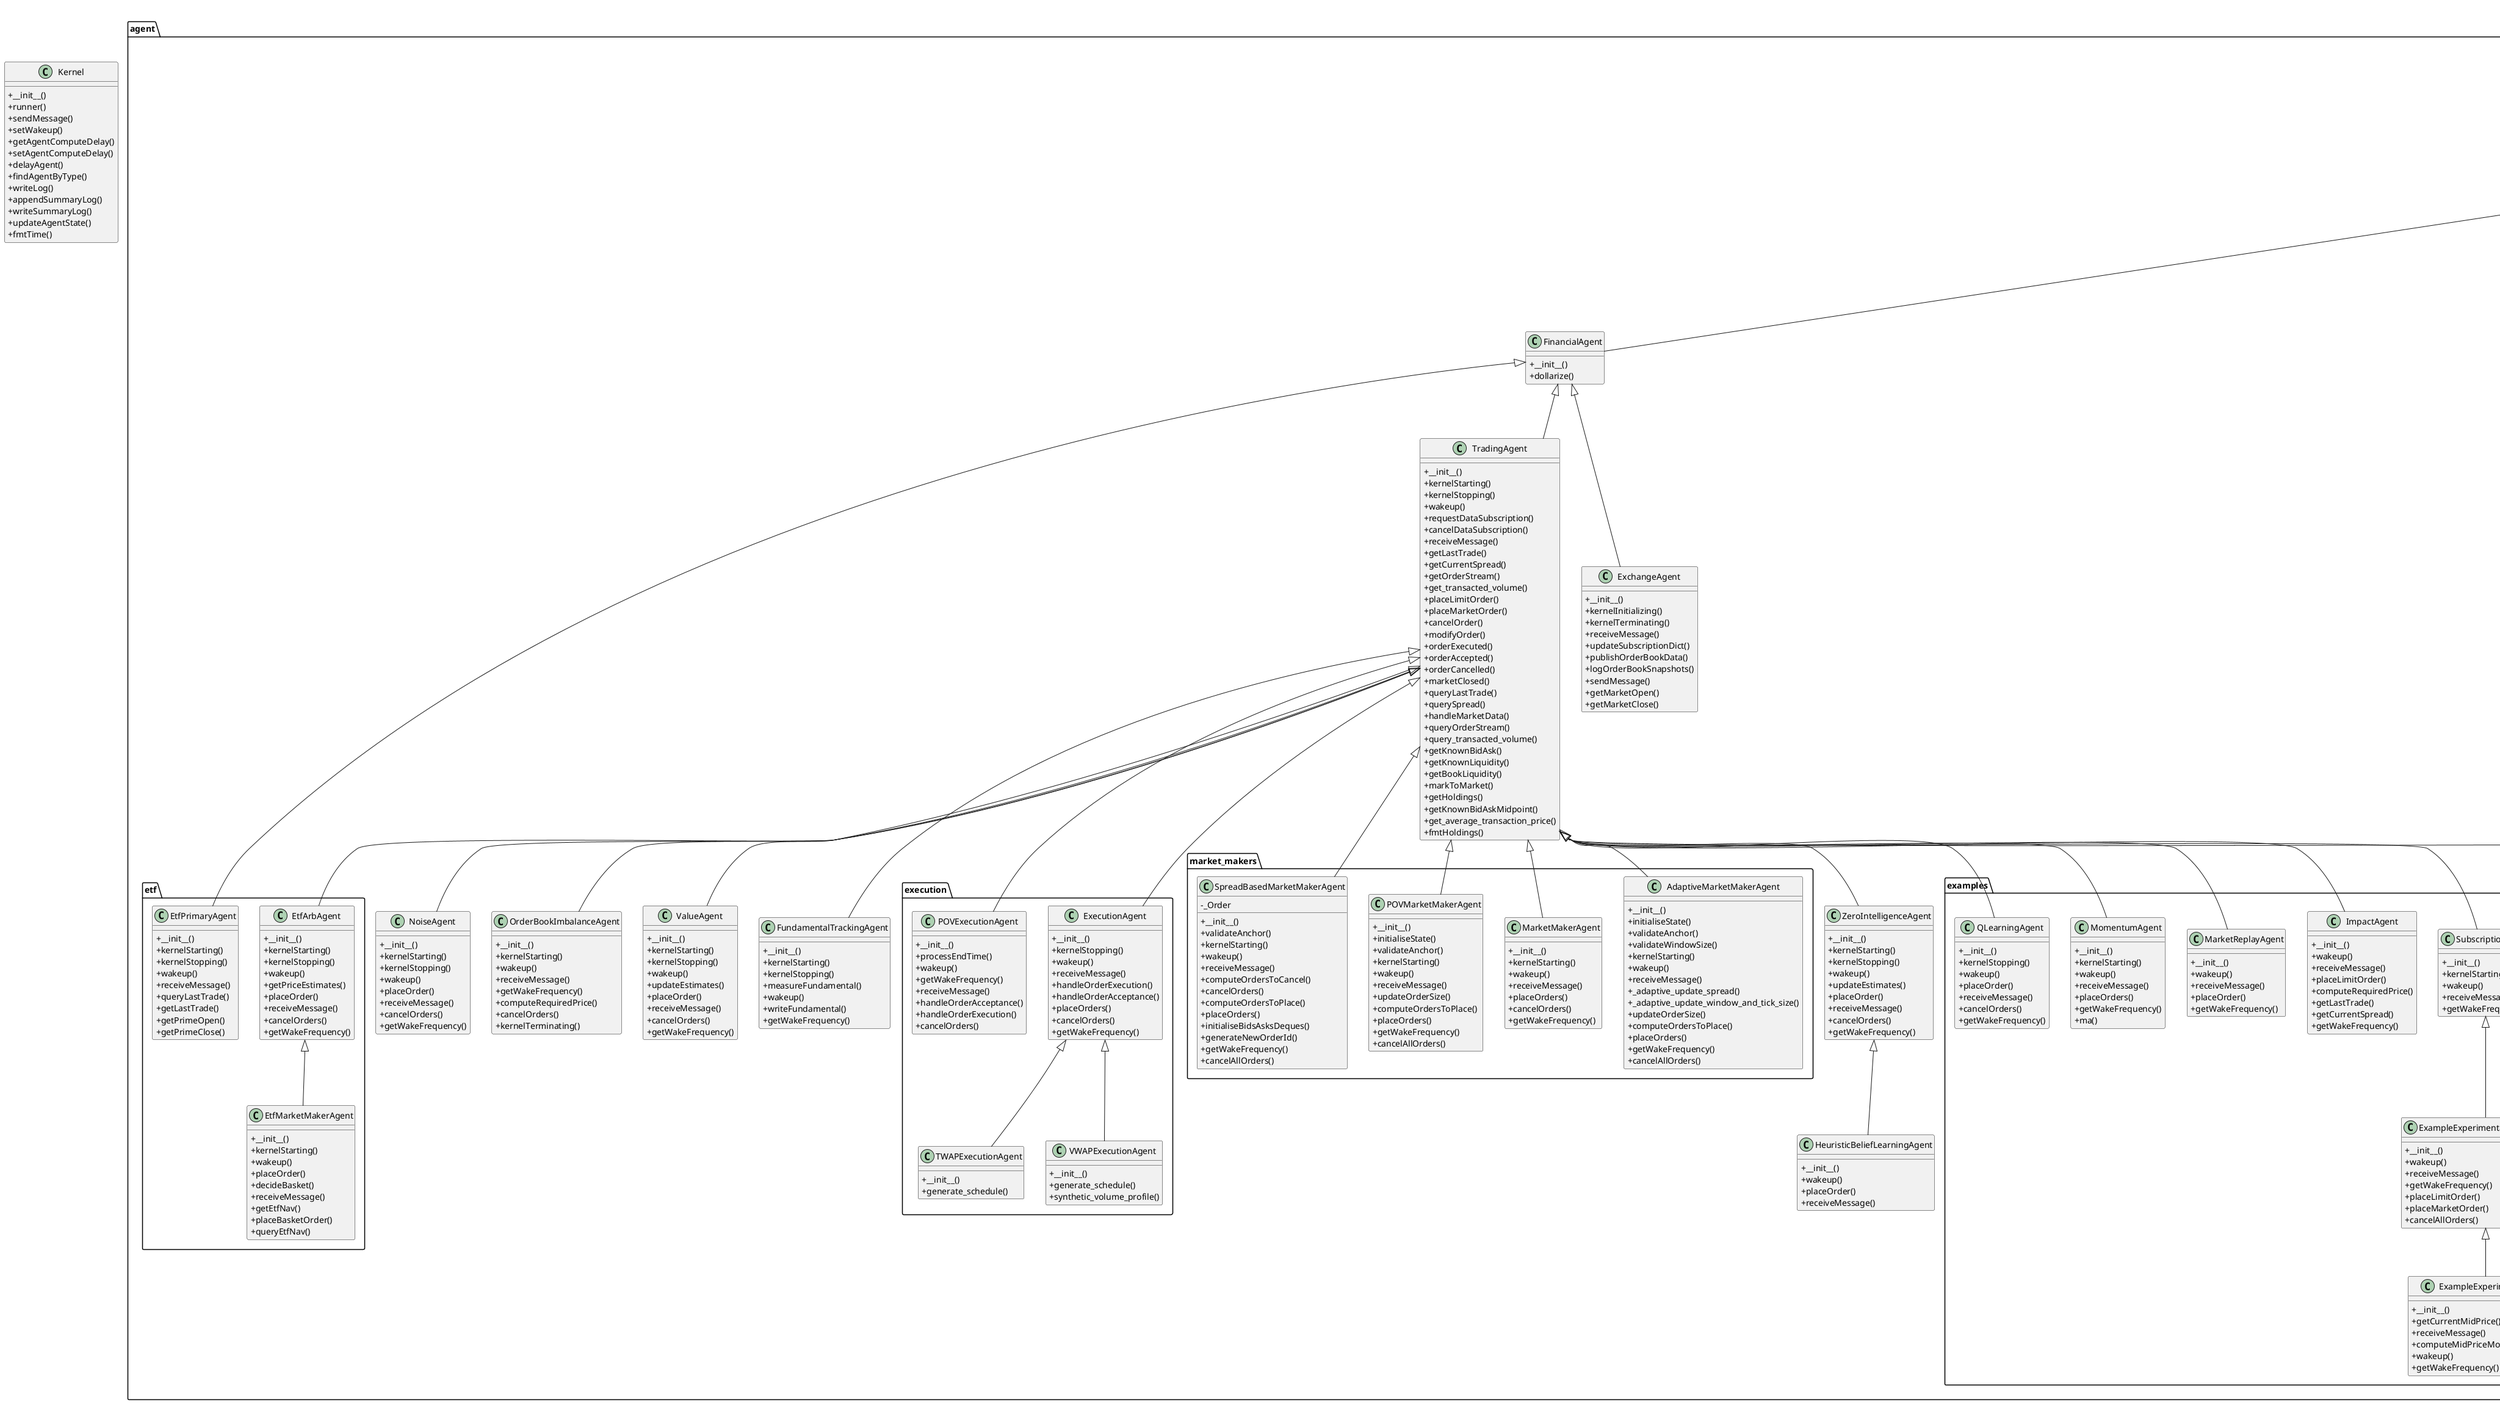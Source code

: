 @startuml
skinparam classAttributeIconSize 0

'' ===== From: Kernel =====
class Kernel {
  + __init__()
  + runner()
  + sendMessage()
  + setWakeup()
  + getAgentComputeDelay()
  + setAgentComputeDelay()
  + delayAgent()
  + findAgentByType()
  + writeLog()
  + appendSummaryLog()
  + writeSummaryLog()
  + updateAgentState()
  + fmtTime()
}

'' ===== From: agent/Agent =====
package agent {
class Agent {
  + __init__()
  + kernelInitializing()
  + kernelStarting()
  + kernelStopping()
  + kernelTerminating()
  + logEvent()
  + receiveMessage()
  + wakeup()
  + sendMessage()
  + setWakeup()
  + getComputationDelay()
  + setComputationDelay()
  + delay()
  + writeLog()
  + updateAgentState()
  + __lt__()
}
}

'' ===== From: agent/ExchangeAgent =====
package agent {
class ExchangeAgent {
  + __init__()
  + kernelInitializing()
  + kernelTerminating()
  + receiveMessage()
  + updateSubscriptionDict()
  + publishOrderBookData()
  + logOrderBookSnapshots()
  + sendMessage()
  + getMarketOpen()
  + getMarketClose()
}
FinancialAgent <|-- ExchangeAgent
}

'' ===== From: agent/FinancialAgent =====
package agent {
class FinancialAgent {
  + __init__()
  + dollarize()
}
Agent <|-- FinancialAgent
}

'' ===== From: agent/FundamentalTrackingAgent =====
package agent {
class FundamentalTrackingAgent {
  + __init__()
  + kernelStarting()
  + kernelStopping()
  + measureFundamental()
  + wakeup()
  + writeFundamental()
  + getWakeFrequency()
}
TradingAgent <|-- FundamentalTrackingAgent
}

'' ===== From: agent/HeuristicBeliefLearningAgent =====
package agent {
class HeuristicBeliefLearningAgent {
  + __init__()
  + wakeup()
  + placeOrder()
  + receiveMessage()
}
ZeroIntelligenceAgent <|-- HeuristicBeliefLearningAgent
}

'' ===== From: agent/NoiseAgent =====
package agent {
class NoiseAgent {
  + __init__()
  + kernelStarting()
  + kernelStopping()
  + wakeup()
  + placeOrder()
  + receiveMessage()
  + cancelOrders()
  + getWakeFrequency()
}
TradingAgent <|-- NoiseAgent
}

'' ===== From: agent/OrderBookImbalanceAgent =====
package agent {
class OrderBookImbalanceAgent {
  + __init__()
  + kernelStarting()
  + wakeup()
  + receiveMessage()
  + getWakeFrequency()
  + computeRequiredPrice()
  + cancelOrders()
  + kernelTerminating()
}
TradingAgent <|-- OrderBookImbalanceAgent
}

'' ===== From: agent/TradingAgent =====
package agent {
class TradingAgent {
  + __init__()
  + kernelStarting()
  + kernelStopping()
  + wakeup()
  + requestDataSubscription()
  + cancelDataSubscription()
  + receiveMessage()
  + getLastTrade()
  + getCurrentSpread()
  + getOrderStream()
  + get_transacted_volume()
  + placeLimitOrder()
  + placeMarketOrder()
  + cancelOrder()
  + modifyOrder()
  + orderExecuted()
  + orderAccepted()
  + orderCancelled()
  + marketClosed()
  + queryLastTrade()
  + querySpread()
  + handleMarketData()
  + queryOrderStream()
  + query_transacted_volume()
  + getKnownBidAsk()
  + getKnownLiquidity()
  + getBookLiquidity()
  + markToMarket()
  + getHoldings()
  + getKnownBidAskMidpoint()
  + get_average_transaction_price()
  + fmtHoldings()
}
FinancialAgent <|-- TradingAgent
}

'' ===== From: agent/ValueAgent =====
package agent {
class ValueAgent {
  + __init__()
  + kernelStarting()
  + kernelStopping()
  + wakeup()
  + updateEstimates()
  + placeOrder()
  + receiveMessage()
  + cancelOrders()
  + getWakeFrequency()
}
TradingAgent <|-- ValueAgent
}

'' ===== From: agent/ZeroIntelligenceAgent =====
package agent {
class ZeroIntelligenceAgent {
  + __init__()
  + kernelStarting()
  + kernelStopping()
  + wakeup()
  + updateEstimates()
  + placeOrder()
  + receiveMessage()
  + cancelOrders()
  + getWakeFrequency()
}
TradingAgent <|-- ZeroIntelligenceAgent
}

'' ===== From: agent/etf/EtfArbAgent =====
package agent.etf {
class EtfArbAgent {
  + __init__()
  + kernelStarting()
  + kernelStopping()
  + wakeup()
  + getPriceEstimates()
  + placeOrder()
  + receiveMessage()
  + cancelOrders()
  + getWakeFrequency()
}
TradingAgent <|-- EtfArbAgent
}

'' ===== From: agent/etf/EtfMarketMakerAgent =====
package agent.etf {
class EtfMarketMakerAgent {
  + __init__()
  + kernelStarting()
  + wakeup()
  + placeOrder()
  + decideBasket()
  + receiveMessage()
  + getEtfNav()
  + placeBasketOrder()
  + queryEtfNav()
}
EtfArbAgent <|-- EtfMarketMakerAgent
}

'' ===== From: agent/etf/EtfPrimaryAgent =====
package agent.etf {
class EtfPrimaryAgent {
  + __init__()
  + kernelStarting()
  + kernelStopping()
  + wakeup()
  + receiveMessage()
  + queryLastTrade()
  + getLastTrade()
  + getPrimeOpen()
  + getPrimeClose()
}
FinancialAgent <|-- EtfPrimaryAgent
}

'' ===== From: agent/examples/ExampleExperimentalAgent =====
package agent.examples {
class ExampleExperimentalAgent {
  + __init__()
  + getCurrentMidPrice()
  + receiveMessage()
  + computeMidPriceMovingAverages()
  + wakeup()
  + getWakeFrequency()
}
ExampleExperimentalAgentTemplate <|-- ExampleExperimentalAgent
}

'' ===== From: agent/examples/ExampleExperimentalAgentTemplate =====
package agent.examples {
class ExampleExperimentalAgentTemplate {
  + __init__()
  + wakeup()
  + receiveMessage()
  + getWakeFrequency()
  + placeLimitOrder()
  + placeMarketOrder()
  + cancelAllOrders()
}
SubscriptionAgent <|-- ExampleExperimentalAgentTemplate
}

'' ===== From: agent/examples/ImpactAgent =====
package agent.examples {
class ImpactAgent {
  + __init__()
  + wakeup()
  + receiveMessage()
  + placeLimitOrder()
  + computeRequiredPrice()
  + getLastTrade()
  + getCurrentSpread()
  + getWakeFrequency()
}
TradingAgent <|-- ImpactAgent
}

'' ===== From: agent/examples/L3OrdersProcessor =====
package agent.examples {
class L3OrdersProcessor {
  - COLUMNS
  - DIRECTION
  + __init__()
  + processOrders()
}
}

'' ===== From: agent/examples/MarketReplayAgent =====
package agent.examples {
class MarketReplayAgent {
  + __init__()
  + wakeup()
  + receiveMessage()
  + placeOrder()
  + getWakeFrequency()
}
TradingAgent <|-- MarketReplayAgent
}

'' ===== From: agent/examples/MomentumAgent =====
package agent.examples {
class MomentumAgent {
  + __init__()
  + kernelStarting()
  + wakeup()
  + receiveMessage()
  + placeOrders()
  + getWakeFrequency()
  + ma()
}
TradingAgent <|-- MomentumAgent
}

'' ===== From: agent/examples/QLearningAgent =====
package agent.examples {
class QLearningAgent {
  + __init__()
  + kernelStopping()
  + wakeup()
  + placeOrder()
  + receiveMessage()
  + cancelOrders()
  + getWakeFrequency()
}
TradingAgent <|-- QLearningAgent
}

'' ===== From: agent/examples/SubscriptionAgent =====
package agent.examples {
class SubscriptionAgent {
  + __init__()
  + kernelStarting()
  + wakeup()
  + receiveMessage()
  + getWakeFrequency()
}
TradingAgent <|-- SubscriptionAgent
}

'' ===== From: agent/examples/SumClientAgent =====
package agent.examples {
class SumClientAgent {
  + __init__()
  + kernelStarting()
  + wakeup()
  + receiveMessage()
}
Agent <|-- SumClientAgent
}

'' ===== From: agent/examples/SumServiceAgent =====
package agent.examples {
class SumServiceAgent {
  + __init__()
  + kernelStarting()
  + kernelStopping()
  + receiveMessage()
  + processSum()
}
Agent <|-- SumServiceAgent
}

'' ===== From: agent/examples/crypto/PPFL_ClientAgent =====
package agent.examples.crypto {
class PPFL_ClientAgent {
  + __init__()
  + kernelStarting()
  + kernelStopping()
  + wakeup()
  + receiveMessage()
}
Agent <|-- PPFL_ClientAgent
}

'' ===== From: agent/examples/crypto/PPFL_ServiceAgent =====
package agent.examples.crypto {
class PPFL_ServiceAgent {
  + __init__()
  + kernelStarting()
  + kernelStopping()
  + receiveMessage()
  + combineWeights()
}
Agent <|-- PPFL_ServiceAgent
}

'' ===== From: agent/examples/crypto/PPFL_TemplateClientAgent =====
package agent.examples.crypto {
class PPFL_TemplateClientAgent {
  + __init__()
  + kernelStarting()
  + kernelStopping()
  + wakeup()
  + receiveMessage()
}
Agent <|-- PPFL_TemplateClientAgent
}

'' ===== From: agent/execution/ExecutionAgent =====
package agent.execution {
class ExecutionAgent {
  + __init__()
  + kernelStopping()
  + wakeup()
  + receiveMessage()
  + handleOrderExecution()
  + handleOrderAcceptance()
  + placeOrders()
  + cancelOrders()
  + getWakeFrequency()
}
TradingAgent <|-- ExecutionAgent
}

'' ===== From: agent/execution/POVExecutionAgent =====
package agent.execution {
class POVExecutionAgent {
  + __init__()
  + processEndTime()
  + wakeup()
  + getWakeFrequency()
  + receiveMessage()
  + handleOrderAcceptance()
  + handleOrderExecution()
  + cancelOrders()
}
TradingAgent <|-- POVExecutionAgent
}

'' ===== From: agent/execution/TWAPExecutionAgent =====
package agent.execution {
class TWAPExecutionAgent {
  + __init__()
  + generate_schedule()
}
ExecutionAgent <|-- TWAPExecutionAgent
}

'' ===== From: agent/execution/VWAPExecutionAgent =====
package agent.execution {
class VWAPExecutionAgent {
  + __init__()
  + generate_schedule()
  + synthetic_volume_profile()
}
ExecutionAgent <|-- VWAPExecutionAgent
}

'' ===== From: agent/market_makers/AdaptiveMarketMakerAgent =====
package agent.market_makers {
class AdaptiveMarketMakerAgent {
  + __init__()
  + initialiseState()
  + validateAnchor()
  + validateWindowSize()
  + kernelStarting()
  + wakeup()
  + receiveMessage()
  + _adaptive_update_spread()
  + _adaptive_update_window_and_tick_size()
  + updateOrderSize()
  + computeOrdersToPlace()
  + placeOrders()
  + getWakeFrequency()
  + cancelAllOrders()
}
TradingAgent <|-- AdaptiveMarketMakerAgent
}

'' ===== From: agent/market_makers/MarketMakerAgent =====
package agent.market_makers {
class MarketMakerAgent {
  + __init__()
  + kernelStarting()
  + wakeup()
  + receiveMessage()
  + placeOrders()
  + cancelOrders()
  + getWakeFrequency()
}
TradingAgent <|-- MarketMakerAgent
}

'' ===== From: agent/market_makers/POVMarketMakerAgent =====
package agent.market_makers {
class POVMarketMakerAgent {
  + __init__()
  + initialiseState()
  + validateAnchor()
  + kernelStarting()
  + wakeup()
  + receiveMessage()
  + updateOrderSize()
  + computeOrdersToPlace()
  + placeOrders()
  + getWakeFrequency()
  + cancelAllOrders()
}
TradingAgent <|-- POVMarketMakerAgent
}

'' ===== From: agent/market_makers/SpreadBasedMarketMakerAgent =====
package agent.market_makers {
class SpreadBasedMarketMakerAgent {
  - _Order
  + __init__()
  + validateAnchor()
  + kernelStarting()
  + wakeup()
  + receiveMessage()
  + computeOrdersToCancel()
  + cancelOrders()
  + computeOrdersToPlace()
  + placeOrders()
  + initialiseBidsAsksDeques()
  + generateNewOrderId()
  + getWakeFrequency()
  + cancelAllOrders()
}
TradingAgent <|-- SpreadBasedMarketMakerAgent
}

'' ===== From: contributed_traders/SimpleAgent =====
package contributed_traders {
class SimpleAgent {
  + __init__()
  + kernelStarting()
  + wakeup()
  + dump_shares()
  + receiveMessage()
  + getWakeFrequency()
}
TradingAgent <|-- SimpleAgent
}

'' ===== From: message/Message =====
package message {
class Message {
  - uniq
  + __init__()
  + __lt__()
  + __str__()
}
}

'' ===== From: message/MessageType =====
package message {
class MessageType {
  - MESSAGE
  - WAKEUP
  + __lt__()
}
Enum <|-- MessageType
}

'' ===== From: model/LatencyModel =====
package model {
class LatencyModel {
  + __init__()
  + get_latency()
  + _extract()
}
}

'' ===== From: realism/Constants =====
package realism {
class Constants {
  - fig_height
  - fig_width
  - tick_label_size
  - legend_font_size
  - axes_label_font_size
  - title_font_size
  - scatter_marker_styles_sizes
  - interarrival_times_xlabel
  - interarrival_times_ylabel
  - interarrival_times_filename
  - interarrival_fit_lower_bound
  - interarrival_fit_upper_bound
  - interarrival_linewidth
  - binned_trade_counts_xlabel
  - binned_trade_counts_ylabel
  - binned_trade_counts_filename
  - binned_count_linewidth
  - intraday_volume_filename
  - intraday_volume_linewidth
}
}

'' ===== From: realism/metrics/AggregationNormality =====
package realism.metrics {
class AggregationNormality {
  + __init__()
  + compute()
  + visualize()
}
Metric <|-- AggregationNormality
}

'' ===== From: realism/metrics/Autocorrelation =====
package realism.metrics {
class Autocorrelation {
  + __init__()
  + compute()
  + visualize()
}
Metric <|-- Autocorrelation
}

'' ===== From: realism/metrics/Kurtosis =====
package realism.metrics {
class Kurtosis {
  + __init__()
  + compute()
  + visualize()
}
Metric <|-- Kurtosis
}

'' ===== From: realism/metrics/Metric =====
package realism.metrics {
class Metric {
  + compute()
  + visualize()
  + hist()
  + line()
}
}

'' ===== From: realism/metrics/MinutelyReturns =====
package realism.metrics {
class MinutelyReturns {
  + compute()
  + visualize()
}
Metric <|-- MinutelyReturns
}

'' ===== From: realism/metrics/ReturnsVolatilityCorrelation =====
package realism.metrics {
class ReturnsVolatilityCorrelation {
  + __init__()
  + compute()
  + visualize()
}
Metric <|-- ReturnsVolatilityCorrelation
}

'' ===== From: realism/metrics/VolatilityClustering =====
package realism.metrics {
class VolatilityClustering {
  + __init__()
  + compute()
  + visualize()
}
Metric <|-- VolatilityClustering
}

'' ===== From: realism/metrics/VolumeVolatilityCorrelation =====
package realism.metrics {
class VolumeVolatilityCorrelation {
  + __init__()
  + compute()
  + visualize()
}
Metric <|-- VolumeVolatilityCorrelation
}

'' ===== From: util/OrderBook =====
package util {
class OrderBook {
  + __init__()
  + handleLimitOrder()
  + handleMarketOrder()
  + executeOrder()
  + isMatch()
  + enterOrder()
  + cancelOrder()
  + modifyOrder()
  + getInsideBids()
  + getInsideAsks()
  + _get_recent_history()
  + _update_unrolled_transactions()
  + _unrolled_transactions_from_order_history()
  + get_transacted_volume()
  + isBetterPrice()
  + isEqualPrice()
  + isSameOrder()
  + book_log_to_df()
  + prettyPrint()
}
}

'' ===== From: util/formatting/Oracle =====
package util.formatting {
class Oracle {
  - COLUMNS
  - DIRECTION
  + __init__()
  + processOrders()
}
}

'' ===== From: util/model/QTable =====
package util.model {
class QTable {
  + __init__()
}
}

'' ===== From: util/oracle/DataOracle =====
package util.oracle {
class DataOracle {
  + __init__()
  + getDailyOpenPrice()
  + getLatestTrade()
  + observePrice()
}
}

'' ===== From: util/oracle/ExternalFileOracle =====
package util.oracle {
class ExternalFileOracle {
  + __init__()
  + load_fundamentals()
  + getDailyOpenPrice()
  + getPriceAtTime()
  + observePrice()
  + getInterpolatedPrice()
}
}

'' ===== From: util/oracle/MeanRevertingOracle =====
package util.oracle {
class MeanRevertingOracle {
  + __init__()
  + generate_fundamental_value_series()
  + getDailyOpenPrice()
  + observePrice()
}
}

'' ===== From: util/oracle/SparseMeanRevertingOracle =====
package util.oracle {
class SparseMeanRevertingOracle {
  + __init__()
  + compute_fundamental_at_timestamp()
  + advance_fundamental_value_series()
  + getDailyOpenPrice()
  + observePrice()
}
MeanRevertingOracle <|-- SparseMeanRevertingOracle
}

'' ===== From: util/order/LimitOrder =====
package util.order {
class LimitOrder {
  + __init__()
  + __str__()
  + __repr__()
  + __copy__()
  + __deepcopy__()
}
Order <|-- LimitOrder
}

'' ===== From: util/order/MarketOrder =====
package util.order {
class MarketOrder {
  + __init__()
  + __str__()
  + __repr__()
  + __copy__()
  + __deepcopy__()
}
Order <|-- MarketOrder
}

'' ===== From: util/order/Order =====
package util.order {
class Order {
  - order_id
  - _order_ids
  + __init__()
  + generateOrderId()
  + to_dict()
  + __copy__()
  + __deepcopy__()
}
}

'' ===== From: util/order/etf/BasketOrder =====
package util.order.etf {
class BasketOrder {
  + __init__()
  + __str__()
  + __repr__()
}
Order <|-- BasketOrder
}

'' ===== From: util/plotting/Constants =====
package util.plotting {
class Constants {
  - fig_width
  - fig_height
  - tick_label_size
  - axes_label_font_size
  - title_font_size
  - legend_font_size
  - filename
}
}

@enduml